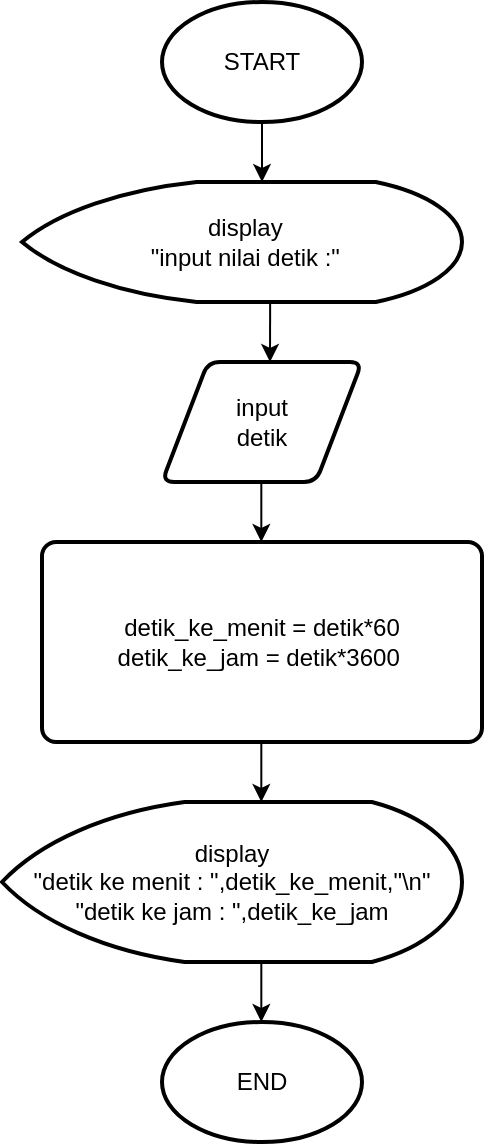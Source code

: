 <mxfile version="14.9.8" type="github">
  <diagram id="C5RBs43oDa-KdzZeNtuy" name="Page-1">
    <mxGraphModel dx="981" dy="526" grid="1" gridSize="10" guides="1" tooltips="1" connect="1" arrows="1" fold="1" page="1" pageScale="1" pageWidth="827" pageHeight="1169" math="0" shadow="0">
      <root>
        <mxCell id="WIyWlLk6GJQsqaUBKTNV-0" />
        <mxCell id="WIyWlLk6GJQsqaUBKTNV-1" parent="WIyWlLk6GJQsqaUBKTNV-0" />
        <mxCell id="oEVDhvl8NFxT0IyNIHLy-0" value="START" style="strokeWidth=2;html=1;shape=mxgraph.flowchart.start_1;whiteSpace=wrap;" vertex="1" parent="WIyWlLk6GJQsqaUBKTNV-1">
          <mxGeometry x="290" y="50" width="100" height="60" as="geometry" />
        </mxCell>
        <mxCell id="oEVDhvl8NFxT0IyNIHLy-1" value="" style="endArrow=classic;html=1;" edge="1" parent="WIyWlLk6GJQsqaUBKTNV-1">
          <mxGeometry width="50" height="50" relative="1" as="geometry">
            <mxPoint x="340" y="110" as="sourcePoint" />
            <mxPoint x="340" y="140" as="targetPoint" />
          </mxGeometry>
        </mxCell>
        <mxCell id="oEVDhvl8NFxT0IyNIHLy-2" value="&lt;span style=&quot;white-space: pre&quot;&gt;	&lt;/span&gt;display&lt;br&gt;&lt;span style=&quot;white-space: pre&quot;&gt;	&lt;/span&gt;&quot;input nilai detik :&quot;" style="strokeWidth=2;html=1;shape=mxgraph.flowchart.display;whiteSpace=wrap;" vertex="1" parent="WIyWlLk6GJQsqaUBKTNV-1">
          <mxGeometry x="220" y="140" width="220" height="60" as="geometry" />
        </mxCell>
        <mxCell id="oEVDhvl8NFxT0IyNIHLy-3" value="" style="endArrow=classic;html=1;exitX=0.564;exitY=1;exitDx=0;exitDy=0;exitPerimeter=0;" edge="1" parent="WIyWlLk6GJQsqaUBKTNV-1" source="oEVDhvl8NFxT0IyNIHLy-2">
          <mxGeometry width="50" height="50" relative="1" as="geometry">
            <mxPoint x="350" y="120" as="sourcePoint" />
            <mxPoint x="344" y="230" as="targetPoint" />
          </mxGeometry>
        </mxCell>
        <mxCell id="oEVDhvl8NFxT0IyNIHLy-5" value="input&lt;br&gt;detik" style="shape=parallelogram;html=1;strokeWidth=2;perimeter=parallelogramPerimeter;whiteSpace=wrap;rounded=1;arcSize=12;size=0.23;" vertex="1" parent="WIyWlLk6GJQsqaUBKTNV-1">
          <mxGeometry x="290" y="230" width="100" height="60" as="geometry" />
        </mxCell>
        <mxCell id="oEVDhvl8NFxT0IyNIHLy-6" value="" style="endArrow=classic;html=1;" edge="1" parent="WIyWlLk6GJQsqaUBKTNV-1">
          <mxGeometry width="50" height="50" relative="1" as="geometry">
            <mxPoint x="339.66" y="290" as="sourcePoint" />
            <mxPoint x="339.66" y="320" as="targetPoint" />
          </mxGeometry>
        </mxCell>
        <mxCell id="oEVDhvl8NFxT0IyNIHLy-7" value="detik_ke_menit = detik*60&lt;br&gt;detik_ke_jam = detik*3600&amp;nbsp;" style="rounded=1;whiteSpace=wrap;html=1;absoluteArcSize=1;arcSize=14;strokeWidth=2;" vertex="1" parent="WIyWlLk6GJQsqaUBKTNV-1">
          <mxGeometry x="230" y="320" width="220" height="100" as="geometry" />
        </mxCell>
        <mxCell id="oEVDhvl8NFxT0IyNIHLy-8" value="" style="endArrow=classic;html=1;" edge="1" parent="WIyWlLk6GJQsqaUBKTNV-1">
          <mxGeometry width="50" height="50" relative="1" as="geometry">
            <mxPoint x="339.66" y="420" as="sourcePoint" />
            <mxPoint x="339.66" y="450" as="targetPoint" />
          </mxGeometry>
        </mxCell>
        <mxCell id="oEVDhvl8NFxT0IyNIHLy-9" value="display&lt;br&gt;&quot;detik ke menit : &quot;,detik_ke_menit,&quot;\n&quot;&lt;br&gt;&quot;detik ke jam : &quot;,detik_ke_jam" style="strokeWidth=2;html=1;shape=mxgraph.flowchart.display;whiteSpace=wrap;" vertex="1" parent="WIyWlLk6GJQsqaUBKTNV-1">
          <mxGeometry x="210" y="450" width="230" height="80" as="geometry" />
        </mxCell>
        <mxCell id="oEVDhvl8NFxT0IyNIHLy-10" value="" style="endArrow=classic;html=1;" edge="1" parent="WIyWlLk6GJQsqaUBKTNV-1">
          <mxGeometry width="50" height="50" relative="1" as="geometry">
            <mxPoint x="339.66" y="530" as="sourcePoint" />
            <mxPoint x="339.66" y="560" as="targetPoint" />
          </mxGeometry>
        </mxCell>
        <mxCell id="oEVDhvl8NFxT0IyNIHLy-11" value="END" style="strokeWidth=2;html=1;shape=mxgraph.flowchart.start_1;whiteSpace=wrap;" vertex="1" parent="WIyWlLk6GJQsqaUBKTNV-1">
          <mxGeometry x="290" y="560" width="100" height="60" as="geometry" />
        </mxCell>
      </root>
    </mxGraphModel>
  </diagram>
</mxfile>
